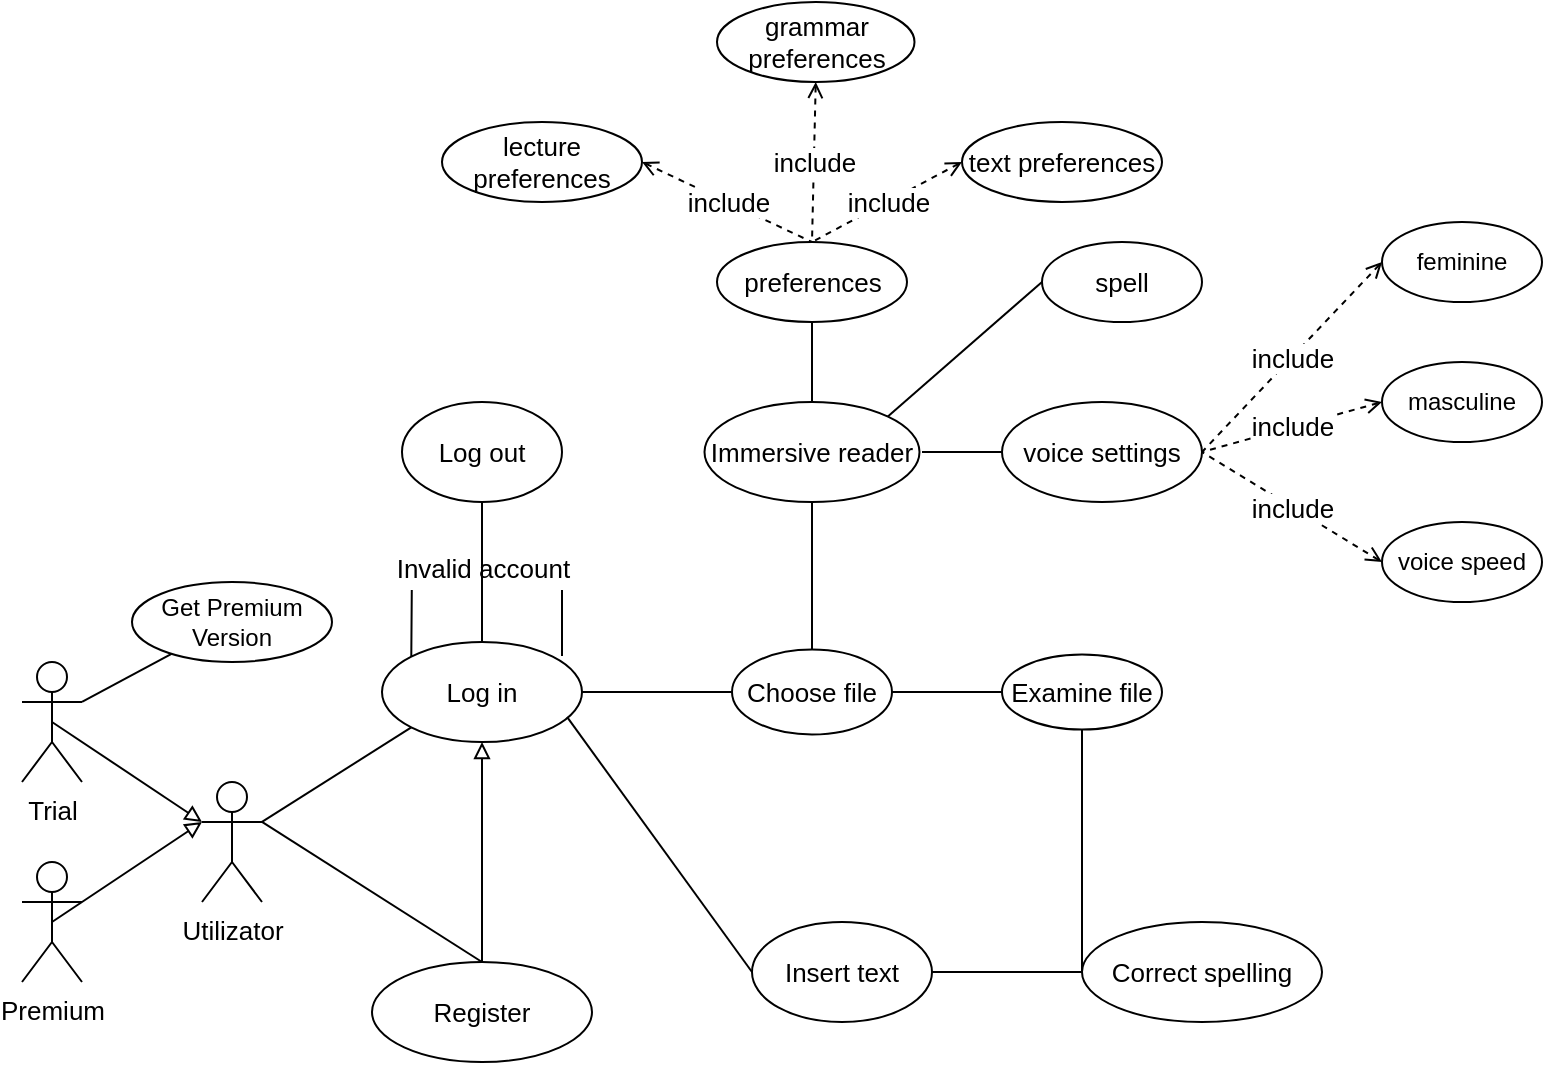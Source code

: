 <mxfile version="13.1.0"><diagram id="71-0dRPQd84jrXxncUkg" name="Page-1"><mxGraphModel dx="1865" dy="1717" grid="1" gridSize="10" guides="1" tooltips="1" connect="1" arrows="1" fold="1" page="1" pageScale="1" pageWidth="827" pageHeight="1169" math="0" shadow="0"><root><mxCell id="0"/><mxCell id="1" parent="0"/><mxCell id="BJ3TUdRQYeukmskyC2QS-15" value="Trial" style="shape=umlActor;verticalLabelPosition=bottom;labelBackgroundColor=#ffffff;verticalAlign=top;html=1;outlineConnect=0;fontSize=13;" vertex="1" parent="1"><mxGeometry x="-60" width="30" height="60" as="geometry"/></mxCell><mxCell id="BJ3TUdRQYeukmskyC2QS-16" value="Premium" style="shape=umlActor;verticalLabelPosition=bottom;labelBackgroundColor=#ffffff;verticalAlign=top;html=1;outlineConnect=0;fontSize=13;" vertex="1" parent="1"><mxGeometry x="-60" y="100" width="30" height="60" as="geometry"/></mxCell><mxCell id="BJ3TUdRQYeukmskyC2QS-17" value="" style="endArrow=block;html=1;fontSize=23;exitX=0.5;exitY=0.5;exitDx=0;exitDy=0;exitPerimeter=0;horizontal=0;verticalAlign=top;endFill=0;entryX=0;entryY=0.333;entryDx=0;entryDy=0;entryPerimeter=0;" edge="1" parent="1" source="BJ3TUdRQYeukmskyC2QS-15" target="BJ3TUdRQYeukmskyC2QS-14"><mxGeometry width="50" height="50" relative="1" as="geometry"><mxPoint x="390" y="300" as="sourcePoint"/><mxPoint x="20" y="90" as="targetPoint"/></mxGeometry></mxCell><mxCell id="BJ3TUdRQYeukmskyC2QS-14" value="Utilizator" style="shape=umlActor;verticalLabelPosition=bottom;labelBackgroundColor=#ffffff;verticalAlign=top;html=1;outlineConnect=0;fontSize=13;" vertex="1" parent="1"><mxGeometry x="30" y="60" width="30" height="60" as="geometry"/></mxCell><mxCell id="BJ3TUdRQYeukmskyC2QS-21" value="" style="endArrow=block;html=1;fontSize=23;exitX=0.5;exitY=0.5;exitDx=0;exitDy=0;exitPerimeter=0;horizontal=0;verticalAlign=top;endFill=0;entryX=0;entryY=0.333;entryDx=0;entryDy=0;entryPerimeter=0;" edge="1" parent="1" source="BJ3TUdRQYeukmskyC2QS-16" target="BJ3TUdRQYeukmskyC2QS-14"><mxGeometry width="50" height="50" relative="1" as="geometry"><mxPoint x="-45" y="130" as="sourcePoint"/><mxPoint x="80" y="60" as="targetPoint"/></mxGeometry></mxCell><mxCell id="BJ3TUdRQYeukmskyC2QS-23" value="&lt;font color=&quot;#000000&quot; style=&quot;font-size: 13px;&quot;&gt;Log in&lt;/font&gt;" style="ellipse;whiteSpace=wrap;html=1;fontSize=13;fontColor=#FF0000;" vertex="1" parent="1"><mxGeometry x="120" y="-10" width="100" height="50" as="geometry"/></mxCell><mxCell id="BJ3TUdRQYeukmskyC2QS-24" value="" style="endArrow=none;html=1;fontSize=23;fontColor=#FF0000;exitX=1;exitY=0.333;exitDx=0;exitDy=0;exitPerimeter=0;entryX=0;entryY=1;entryDx=0;entryDy=0;" edge="1" parent="1" source="BJ3TUdRQYeukmskyC2QS-14" target="BJ3TUdRQYeukmskyC2QS-23"><mxGeometry width="50" height="50" relative="1" as="geometry"><mxPoint x="390" y="70" as="sourcePoint"/><mxPoint x="440" y="20" as="targetPoint"/></mxGeometry></mxCell><mxCell id="BJ3TUdRQYeukmskyC2QS-26" value="&lt;font color=&quot;#000000&quot; style=&quot;font-size: 13px;&quot;&gt;Register&lt;br style=&quot;font-size: 13px;&quot;&gt;&lt;/font&gt;" style="ellipse;whiteSpace=wrap;html=1;fontSize=13;fontColor=#FF0000;" vertex="1" parent="1"><mxGeometry x="115" y="150" width="110" height="50" as="geometry"/></mxCell><mxCell id="BJ3TUdRQYeukmskyC2QS-27" value="" style="endArrow=none;html=1;fontSize=23;fontColor=#FF0000;exitX=1;exitY=0.333;exitDx=0;exitDy=0;exitPerimeter=0;entryX=0.5;entryY=0;entryDx=0;entryDy=0;" edge="1" parent="1" source="BJ3TUdRQYeukmskyC2QS-14" target="BJ3TUdRQYeukmskyC2QS-26"><mxGeometry width="50" height="50" relative="1" as="geometry"><mxPoint x="390" y="70" as="sourcePoint"/><mxPoint x="440" y="20" as="targetPoint"/></mxGeometry></mxCell><mxCell id="BJ3TUdRQYeukmskyC2QS-28" value="" style="endArrow=none;html=1;fontSize=23;fontColor=#FF0000;exitX=1;exitY=0.333;exitDx=0;exitDy=0;exitPerimeter=0;" edge="1" parent="1" source="BJ3TUdRQYeukmskyC2QS-15" target="BJ3TUdRQYeukmskyC2QS-29"><mxGeometry width="50" height="50" relative="1" as="geometry"><mxPoint x="390" y="70" as="sourcePoint"/><mxPoint x="20" y="-50" as="targetPoint"/></mxGeometry></mxCell><mxCell id="BJ3TUdRQYeukmskyC2QS-29" value="Get Premium Version" style="ellipse;whiteSpace=wrap;html=1;" vertex="1" parent="1"><mxGeometry x="-5" y="-40" width="100" height="40" as="geometry"/></mxCell><mxCell id="BJ3TUdRQYeukmskyC2QS-30" value="&lt;font color=&quot;#000000&quot; style=&quot;line-height: 100% ; font-size: 13px&quot;&gt;Invalid account&amp;nbsp;&lt;/font&gt;" style="endArrow=none;html=1;fontSize=23;fontColor=#FF0000;exitX=0;exitY=0;exitDx=0;exitDy=0;" edge="1" parent="1" source="BJ3TUdRQYeukmskyC2QS-23"><mxGeometry width="50" height="50" relative="1" as="geometry"><mxPoint x="390" y="70" as="sourcePoint"/><mxPoint x="210" y="-3" as="targetPoint"/><Array as="points"><mxPoint x="135" y="-50"/><mxPoint x="210" y="-50"/></Array></mxGeometry></mxCell><mxCell id="BJ3TUdRQYeukmskyC2QS-31" value="Log out" style="ellipse;whiteSpace=wrap;html=1;fontSize=13;fontColor=#000000;" vertex="1" parent="1"><mxGeometry x="130" y="-130" width="80" height="50" as="geometry"/></mxCell><mxCell id="BJ3TUdRQYeukmskyC2QS-32" value="" style="endArrow=none;html=1;fontSize=13;fontColor=#000000;entryX=0.5;entryY=0;entryDx=0;entryDy=0;startArrow=block;startFill=0;exitX=0.5;exitY=1;exitDx=0;exitDy=0;" edge="1" parent="1" source="BJ3TUdRQYeukmskyC2QS-23" target="BJ3TUdRQYeukmskyC2QS-26"><mxGeometry width="50" height="50" relative="1" as="geometry"><mxPoint x="160" y="120" as="sourcePoint"/><mxPoint x="440" y="20" as="targetPoint"/></mxGeometry></mxCell><mxCell id="BJ3TUdRQYeukmskyC2QS-33" value="" style="endArrow=none;html=1;fontSize=13;fontColor=#000000;entryX=0.5;entryY=1;entryDx=0;entryDy=0;" edge="1" parent="1" target="BJ3TUdRQYeukmskyC2QS-31"><mxGeometry width="50" height="50" relative="1" as="geometry"><mxPoint x="170" y="-10" as="sourcePoint"/><mxPoint x="440" y="20" as="targetPoint"/></mxGeometry></mxCell><mxCell id="BJ3TUdRQYeukmskyC2QS-34" value="" style="endArrow=none;html=1;fontSize=13;fontColor=#000000;exitX=1;exitY=0.5;exitDx=0;exitDy=0;" edge="1" parent="1" source="BJ3TUdRQYeukmskyC2QS-23" target="BJ3TUdRQYeukmskyC2QS-35"><mxGeometry width="50" height="50" relative="1" as="geometry"><mxPoint x="390" y="70" as="sourcePoint"/><mxPoint x="340" y="15" as="targetPoint"/></mxGeometry></mxCell><mxCell id="BJ3TUdRQYeukmskyC2QS-35" value="Choose file" style="ellipse;whiteSpace=wrap;html=1;fontSize=13;" vertex="1" parent="1"><mxGeometry x="295" y="-6.25" width="80" height="42.5" as="geometry"/></mxCell><mxCell id="BJ3TUdRQYeukmskyC2QS-36" value="Examine file" style="ellipse;whiteSpace=wrap;html=1;fontSize=13;fontColor=#000000;" vertex="1" parent="1"><mxGeometry x="430" y="-3.75" width="80" height="37.5" as="geometry"/></mxCell><mxCell id="BJ3TUdRQYeukmskyC2QS-37" value="" style="endArrow=none;html=1;fontSize=13;fontColor=#000000;exitX=1;exitY=0.5;exitDx=0;exitDy=0;entryX=0;entryY=0.5;entryDx=0;entryDy=0;" edge="1" parent="1" source="BJ3TUdRQYeukmskyC2QS-35" target="BJ3TUdRQYeukmskyC2QS-36"><mxGeometry width="50" height="50" relative="1" as="geometry"><mxPoint x="390" y="70" as="sourcePoint"/><mxPoint x="440" y="20" as="targetPoint"/></mxGeometry></mxCell><mxCell id="BJ3TUdRQYeukmskyC2QS-38" value="" style="endArrow=none;html=1;fontSize=13;fontColor=#000000;exitX=0.926;exitY=0.752;exitDx=0;exitDy=0;exitPerimeter=0;entryX=0;entryY=0.5;entryDx=0;entryDy=0;" edge="1" parent="1" source="BJ3TUdRQYeukmskyC2QS-23" target="BJ3TUdRQYeukmskyC2QS-39"><mxGeometry width="50" height="50" relative="1" as="geometry"><mxPoint x="390" y="70" as="sourcePoint"/><mxPoint x="400" y="100" as="targetPoint"/></mxGeometry></mxCell><mxCell id="BJ3TUdRQYeukmskyC2QS-39" value="Insert text" style="ellipse;whiteSpace=wrap;html=1;fontSize=13;fontColor=#000000;" vertex="1" parent="1"><mxGeometry x="305" y="130" width="90" height="50" as="geometry"/></mxCell><mxCell id="BJ3TUdRQYeukmskyC2QS-40" value="Correct spelling" style="ellipse;whiteSpace=wrap;html=1;fontSize=13;fontColor=#000000;" vertex="1" parent="1"><mxGeometry x="470" y="130" width="120" height="50" as="geometry"/></mxCell><mxCell id="BJ3TUdRQYeukmskyC2QS-41" value="" style="endArrow=none;html=1;fontSize=13;fontColor=#000000;exitX=0;exitY=0.5;exitDx=0;exitDy=0;entryX=0.5;entryY=1;entryDx=0;entryDy=0;" edge="1" parent="1" source="BJ3TUdRQYeukmskyC2QS-40" target="BJ3TUdRQYeukmskyC2QS-36"><mxGeometry width="50" height="50" relative="1" as="geometry"><mxPoint x="390" y="70" as="sourcePoint"/><mxPoint x="440" y="20" as="targetPoint"/></mxGeometry></mxCell><mxCell id="BJ3TUdRQYeukmskyC2QS-42" value="" style="endArrow=none;html=1;fontSize=13;fontColor=#000000;exitX=1;exitY=0.5;exitDx=0;exitDy=0;entryX=0;entryY=0.5;entryDx=0;entryDy=0;" edge="1" parent="1" source="BJ3TUdRQYeukmskyC2QS-39" target="BJ3TUdRQYeukmskyC2QS-40"><mxGeometry width="50" height="50" relative="1" as="geometry"><mxPoint x="390" y="70" as="sourcePoint"/><mxPoint x="440" y="20" as="targetPoint"/></mxGeometry></mxCell><mxCell id="BJ3TUdRQYeukmskyC2QS-43" value="Immersive reader" style="ellipse;whiteSpace=wrap;html=1;fontSize=13;fontColor=#000000;" vertex="1" parent="1"><mxGeometry x="281.25" y="-130" width="107.5" height="50" as="geometry"/></mxCell><mxCell id="BJ3TUdRQYeukmskyC2QS-44" value="" style="endArrow=none;html=1;fontSize=13;fontColor=#000000;exitX=0.5;exitY=0;exitDx=0;exitDy=0;entryX=0.5;entryY=1;entryDx=0;entryDy=0;" edge="1" parent="1" source="BJ3TUdRQYeukmskyC2QS-35" target="BJ3TUdRQYeukmskyC2QS-43"><mxGeometry width="50" height="50" relative="1" as="geometry"><mxPoint x="390" y="70" as="sourcePoint"/><mxPoint x="440" y="20" as="targetPoint"/></mxGeometry></mxCell><mxCell id="BJ3TUdRQYeukmskyC2QS-45" value="spell" style="ellipse;whiteSpace=wrap;html=1;fontSize=13;fontColor=#000000;" vertex="1" parent="1"><mxGeometry x="450" y="-210" width="80" height="40" as="geometry"/></mxCell><mxCell id="BJ3TUdRQYeukmskyC2QS-46" value="voice settings" style="ellipse;whiteSpace=wrap;html=1;fontSize=13;fontColor=#000000;" vertex="1" parent="1"><mxGeometry x="430" y="-130" width="100" height="50" as="geometry"/></mxCell><mxCell id="BJ3TUdRQYeukmskyC2QS-47" value="include" style="endArrow=none;dashed=1;html=1;fontSize=13;fontColor=#000000;startArrow=open;startFill=0;entryX=1;entryY=0.5;entryDx=0;entryDy=0;exitX=0;exitY=0.5;exitDx=0;exitDy=0;" edge="1" parent="1" source="BJ3TUdRQYeukmskyC2QS-50" target="BJ3TUdRQYeukmskyC2QS-46"><mxGeometry width="50" height="50" relative="1" as="geometry"><mxPoint x="700" y="-380" as="sourcePoint"/><mxPoint x="530" y="-360" as="targetPoint"/></mxGeometry></mxCell><mxCell id="BJ3TUdRQYeukmskyC2QS-48" value="include" style="endArrow=none;dashed=1;html=1;fontSize=13;fontColor=#000000;startArrow=open;startFill=0;entryX=1;entryY=0.5;entryDx=0;entryDy=0;exitX=0;exitY=0.5;exitDx=0;exitDy=0;" edge="1" parent="1" source="BJ3TUdRQYeukmskyC2QS-51" target="BJ3TUdRQYeukmskyC2QS-46"><mxGeometry width="50" height="50" relative="1" as="geometry"><mxPoint x="710" y="-370" as="sourcePoint"/><mxPoint x="540" y="-350" as="targetPoint"/></mxGeometry></mxCell><mxCell id="BJ3TUdRQYeukmskyC2QS-49" value="include" style="endArrow=none;dashed=1;html=1;fontSize=13;fontColor=#000000;startArrow=open;startFill=0;exitX=0;exitY=0.5;exitDx=0;exitDy=0;entryX=1;entryY=0.5;entryDx=0;entryDy=0;" edge="1" parent="1" source="BJ3TUdRQYeukmskyC2QS-52" target="BJ3TUdRQYeukmskyC2QS-46"><mxGeometry width="50" height="50" relative="1" as="geometry"><mxPoint x="590" y="-75" as="sourcePoint"/><mxPoint x="440" y="-25" as="targetPoint"/></mxGeometry></mxCell><mxCell id="BJ3TUdRQYeukmskyC2QS-50" value="feminine" style="ellipse;whiteSpace=wrap;html=1;" vertex="1" parent="1"><mxGeometry x="620" y="-220" width="80" height="40" as="geometry"/></mxCell><mxCell id="BJ3TUdRQYeukmskyC2QS-51" value="masculine" style="ellipse;whiteSpace=wrap;html=1;" vertex="1" parent="1"><mxGeometry x="620" y="-150" width="80" height="40" as="geometry"/></mxCell><mxCell id="BJ3TUdRQYeukmskyC2QS-52" value="voice speed" style="ellipse;whiteSpace=wrap;html=1;" vertex="1" parent="1"><mxGeometry x="620" y="-70" width="80" height="40" as="geometry"/></mxCell><mxCell id="BJ3TUdRQYeukmskyC2QS-54" value="" style="endArrow=none;html=1;fontSize=13;fontColor=#000000;entryX=0;entryY=0.5;entryDx=0;entryDy=0;" edge="1" parent="1" target="BJ3TUdRQYeukmskyC2QS-46"><mxGeometry width="50" height="50" relative="1" as="geometry"><mxPoint x="390" y="-105" as="sourcePoint"/><mxPoint x="440" y="-150" as="targetPoint"/></mxGeometry></mxCell><mxCell id="BJ3TUdRQYeukmskyC2QS-55" value="" style="endArrow=none;html=1;fontSize=13;fontColor=#000000;exitX=1;exitY=0;exitDx=0;exitDy=0;entryX=0;entryY=0.5;entryDx=0;entryDy=0;" edge="1" parent="1" source="BJ3TUdRQYeukmskyC2QS-43" target="BJ3TUdRQYeukmskyC2QS-45"><mxGeometry width="50" height="50" relative="1" as="geometry"><mxPoint x="380" y="30" as="sourcePoint"/><mxPoint x="430" y="-20" as="targetPoint"/></mxGeometry></mxCell><mxCell id="BJ3TUdRQYeukmskyC2QS-56" value="" style="endArrow=none;html=1;fontSize=13;fontColor=#000000;exitX=0.5;exitY=0;exitDx=0;exitDy=0;entryX=0.5;entryY=1;entryDx=0;entryDy=0;" edge="1" parent="1" source="BJ3TUdRQYeukmskyC2QS-43" target="BJ3TUdRQYeukmskyC2QS-57"><mxGeometry width="50" height="50" relative="1" as="geometry"><mxPoint x="380" y="30" as="sourcePoint"/><mxPoint x="335" y="-200" as="targetPoint"/></mxGeometry></mxCell><mxCell id="BJ3TUdRQYeukmskyC2QS-57" value="preferences" style="ellipse;whiteSpace=wrap;html=1;fontSize=13;fontColor=#000000;" vertex="1" parent="1"><mxGeometry x="287.5" y="-210" width="95" height="40" as="geometry"/></mxCell><mxCell id="BJ3TUdRQYeukmskyC2QS-58" value="include" style="endArrow=none;dashed=1;html=1;fontSize=13;fontColor=#000000;startArrow=open;startFill=0;entryX=0.5;entryY=0;entryDx=0;entryDy=0;exitX=1;exitY=0.5;exitDx=0;exitDy=0;" edge="1" parent="1" source="BJ3TUdRQYeukmskyC2QS-63" target="BJ3TUdRQYeukmskyC2QS-57"><mxGeometry width="50" height="50" relative="1" as="geometry"><mxPoint x="240" y="-250" as="sourcePoint"/><mxPoint x="540" y="-95.0" as="targetPoint"/></mxGeometry></mxCell><mxCell id="BJ3TUdRQYeukmskyC2QS-59" value="include" style="endArrow=none;dashed=1;html=1;fontSize=13;fontColor=#000000;startArrow=open;startFill=0;entryX=0.5;entryY=0;entryDx=0;entryDy=0;exitX=0.5;exitY=1;exitDx=0;exitDy=0;" edge="1" parent="1" source="BJ3TUdRQYeukmskyC2QS-61" target="BJ3TUdRQYeukmskyC2QS-57"><mxGeometry width="50" height="50" relative="1" as="geometry"><mxPoint x="335" y="-300" as="sourcePoint"/><mxPoint x="345" y="-300" as="targetPoint"/></mxGeometry></mxCell><mxCell id="BJ3TUdRQYeukmskyC2QS-60" value="include" style="endArrow=none;dashed=1;html=1;fontSize=13;fontColor=#000000;startArrow=open;startFill=0;entryX=0.5;entryY=0;entryDx=0;entryDy=0;exitX=0;exitY=0.5;exitDx=0;exitDy=0;" edge="1" parent="1" source="BJ3TUdRQYeukmskyC2QS-62" target="BJ3TUdRQYeukmskyC2QS-57"><mxGeometry width="50" height="50" relative="1" as="geometry"><mxPoint x="440" y="-250" as="sourcePoint"/><mxPoint x="350" y="-200.0" as="targetPoint"/></mxGeometry></mxCell><mxCell id="BJ3TUdRQYeukmskyC2QS-61" value="grammar preferences" style="ellipse;whiteSpace=wrap;html=1;fontSize=13;fontColor=#000000;" vertex="1" parent="1"><mxGeometry x="287.5" y="-330" width="98.75" height="40" as="geometry"/></mxCell><mxCell id="BJ3TUdRQYeukmskyC2QS-62" value="text preferences" style="ellipse;whiteSpace=wrap;html=1;fontSize=13;fontColor=#000000;" vertex="1" parent="1"><mxGeometry x="410" y="-270" width="100" height="40" as="geometry"/></mxCell><mxCell id="BJ3TUdRQYeukmskyC2QS-63" value="lecture preferences" style="ellipse;whiteSpace=wrap;html=1;fontSize=13;fontColor=#000000;" vertex="1" parent="1"><mxGeometry x="150" y="-270" width="100" height="40" as="geometry"/></mxCell></root></mxGraphModel></diagram></mxfile>